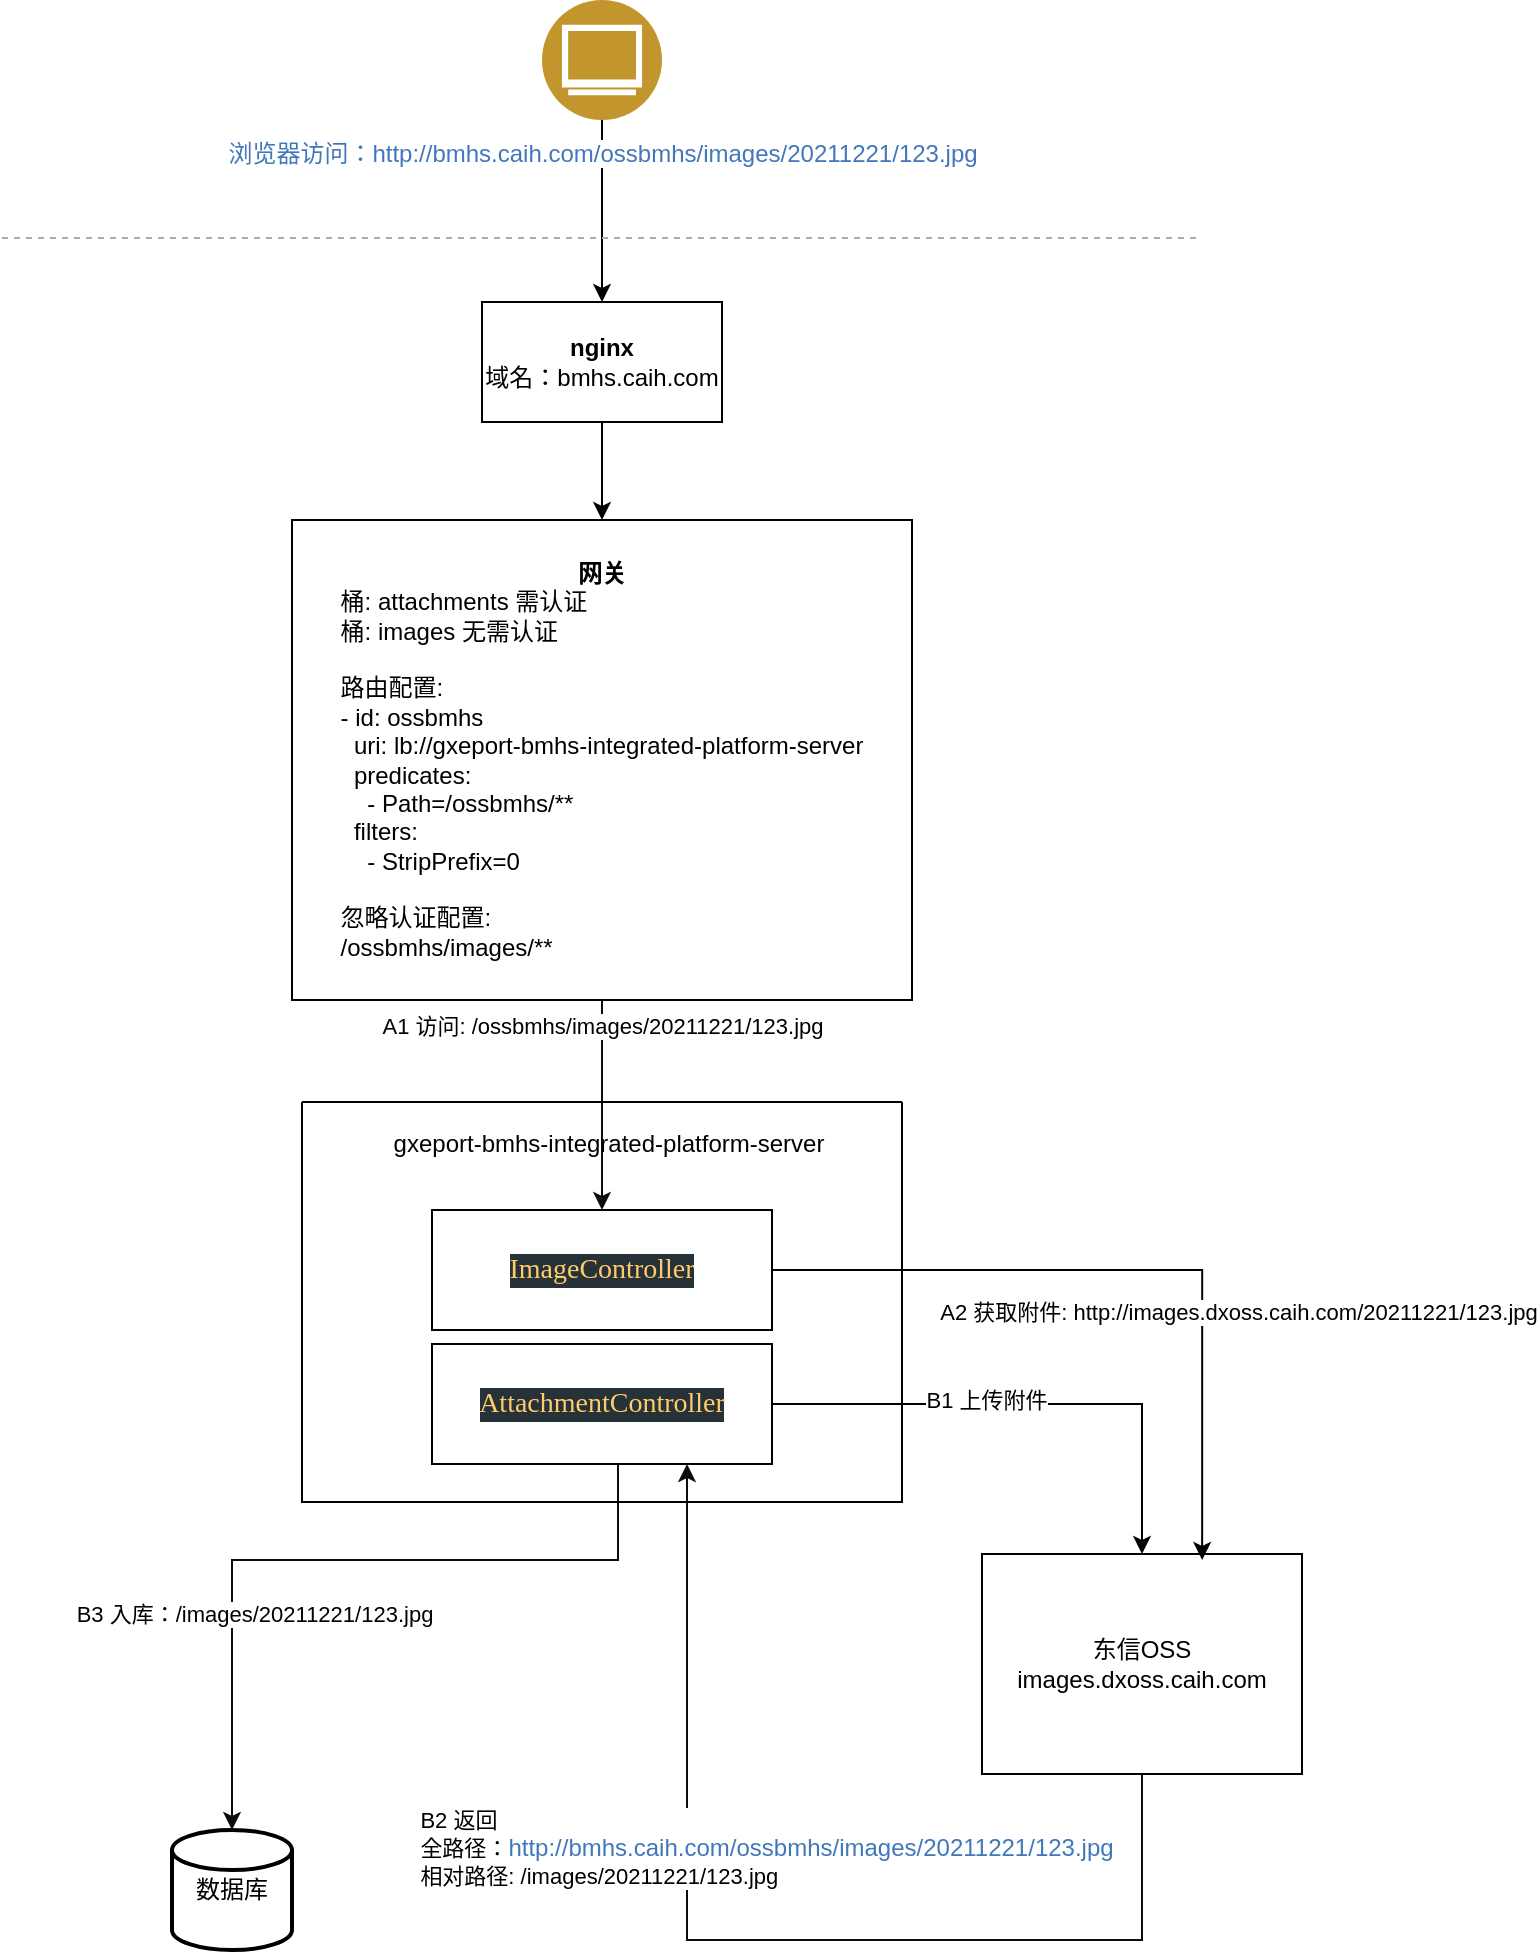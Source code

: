 <mxfile version="16.0.3" type="github">
  <diagram id="pYRl8vjKHbRJ7Xavpx-g" name="Page-1">
    <mxGraphModel dx="1422" dy="762" grid="1" gridSize="10" guides="1" tooltips="1" connect="1" arrows="1" fold="1" page="1" pageScale="1" pageWidth="827" pageHeight="1169" math="0" shadow="0">
      <root>
        <mxCell id="0" />
        <mxCell id="1" parent="0" />
        <mxCell id="lx5M7IF353iP7vNjwrQu-17" style="edgeStyle=orthogonalEdgeStyle;rounded=0;orthogonalLoop=1;jettySize=auto;html=1;exitX=0.5;exitY=1;exitDx=0;exitDy=0;strokeColor=#0D0D0D;" parent="1" source="jab4PAsLs41NmtKCzUoU-1" target="jab4PAsLs41NmtKCzUoU-6" edge="1">
          <mxGeometry relative="1" as="geometry" />
        </mxCell>
        <mxCell id="lx5M7IF353iP7vNjwrQu-18" value="&lt;div style=&quot;text-align: left&quot;&gt;&lt;br&gt;&lt;/div&gt;" style="edgeLabel;html=1;align=center;verticalAlign=middle;resizable=0;points=[];" parent="lx5M7IF353iP7vNjwrQu-17" vertex="1" connectable="0">
          <mxGeometry x="-0.332" y="-1" relative="1" as="geometry">
            <mxPoint as="offset" />
          </mxGeometry>
        </mxCell>
        <mxCell id="jab4PAsLs41NmtKCzUoU-12" value="A1 访问: /ossbmhs/images/20211221/123.jpg" style="edgeLabel;html=1;align=center;verticalAlign=middle;resizable=0;points=[];" vertex="1" connectable="0" parent="lx5M7IF353iP7vNjwrQu-17">
          <mxGeometry x="-0.752" relative="1" as="geometry">
            <mxPoint as="offset" />
          </mxGeometry>
        </mxCell>
        <mxCell id="jab4PAsLs41NmtKCzUoU-2" style="edgeStyle=orthogonalEdgeStyle;rounded=0;orthogonalLoop=1;jettySize=auto;html=1;exitX=0.5;exitY=1;exitDx=0;exitDy=0;entryX=0.5;entryY=0;entryDx=0;entryDy=0;" edge="1" parent="1" source="lx5M7IF353iP7vNjwrQu-1" target="jab4PAsLs41NmtKCzUoU-1">
          <mxGeometry relative="1" as="geometry" />
        </mxCell>
        <mxCell id="lx5M7IF353iP7vNjwrQu-1" value="&lt;b&gt;nginx&lt;/b&gt;&lt;br&gt;域名：bmhs.caih.com" style="rounded=0;whiteSpace=wrap;html=1;" parent="1" vertex="1">
          <mxGeometry x="249" y="211" width="120" height="60" as="geometry" />
        </mxCell>
        <mxCell id="lx5M7IF353iP7vNjwrQu-4" style="edgeStyle=orthogonalEdgeStyle;rounded=0;orthogonalLoop=1;jettySize=auto;html=1;exitX=0.5;exitY=1;exitDx=0;exitDy=0;entryX=0.5;entryY=0;entryDx=0;entryDy=0;" parent="1" source="lx5M7IF353iP7vNjwrQu-3" target="lx5M7IF353iP7vNjwrQu-1" edge="1">
          <mxGeometry relative="1" as="geometry" />
        </mxCell>
        <mxCell id="lx5M7IF353iP7vNjwrQu-3" value="浏览器访问：http://bmhs.caih.com/ossbmhs/images/20211221/123.jpg" style="aspect=fixed;perimeter=ellipsePerimeter;html=1;align=center;shadow=0;dashed=0;fontColor=#4277BB;labelBackgroundColor=#ffffff;fontSize=12;spacingTop=3;image;image=img/lib/ibm/users/browser.svg;" parent="1" vertex="1">
          <mxGeometry x="279" y="60" width="60" height="60" as="geometry" />
        </mxCell>
        <mxCell id="lx5M7IF353iP7vNjwrQu-5" value="" style="endArrow=none;html=1;rounded=0;strokeColor=#ABABAB;dashed=1;" parent="1" edge="1">
          <mxGeometry width="50" height="50" relative="1" as="geometry">
            <mxPoint x="9" y="179" as="sourcePoint" />
            <mxPoint x="609" y="179" as="targetPoint" />
          </mxGeometry>
        </mxCell>
        <mxCell id="lx5M7IF353iP7vNjwrQu-11" style="edgeStyle=orthogonalEdgeStyle;rounded=0;orthogonalLoop=1;jettySize=auto;html=1;exitX=0.5;exitY=1;exitDx=0;exitDy=0;entryX=0.75;entryY=1;entryDx=0;entryDy=0;strokeColor=#0D0D0D;" parent="1" source="lx5M7IF353iP7vNjwrQu-6" target="jab4PAsLs41NmtKCzUoU-8" edge="1">
          <mxGeometry relative="1" as="geometry">
            <Array as="points">
              <mxPoint x="579" y="1030" />
              <mxPoint x="352" y="1030" />
            </Array>
          </mxGeometry>
        </mxCell>
        <mxCell id="lx5M7IF353iP7vNjwrQu-12" value="&lt;div style=&quot;text-align: left&quot;&gt;B2 返回&lt;/div&gt;全路径：&lt;span style=&quot;color: rgb(66 , 119 , 187) ; font-size: 12px&quot;&gt;http://bmhs.caih.com/ossbmhs/images/20211221/123.jpg&lt;/span&gt;&lt;br&gt;&lt;div style=&quot;text-align: left&quot;&gt;相对路径: /images/20211221/123.jpg&lt;/div&gt;" style="edgeLabel;html=1;align=center;verticalAlign=middle;resizable=0;points=[];" parent="lx5M7IF353iP7vNjwrQu-11" vertex="1" connectable="0">
          <mxGeometry x="-0.01" relative="1" as="geometry">
            <mxPoint y="-46" as="offset" />
          </mxGeometry>
        </mxCell>
        <mxCell id="lx5M7IF353iP7vNjwrQu-6" value="东信OSS&lt;br&gt;images.dxoss.caih.com" style="rounded=0;whiteSpace=wrap;html=1;" parent="1" vertex="1">
          <mxGeometry x="499" y="837" width="160" height="110" as="geometry" />
        </mxCell>
        <mxCell id="lx5M7IF353iP7vNjwrQu-15" style="edgeStyle=orthogonalEdgeStyle;rounded=0;orthogonalLoop=1;jettySize=auto;html=1;strokeColor=#0D0D0D;exitX=0.5;exitY=1;exitDx=0;exitDy=0;entryX=0.5;entryY=0;entryDx=0;entryDy=0;entryPerimeter=0;" parent="1" source="jab4PAsLs41NmtKCzUoU-8" target="lx5M7IF353iP7vNjwrQu-14" edge="1">
          <mxGeometry relative="1" as="geometry">
            <Array as="points">
              <mxPoint x="317" y="840" />
              <mxPoint x="124" y="840" />
            </Array>
            <mxPoint x="317" y="820" as="sourcePoint" />
            <mxPoint x="139" y="980" as="targetPoint" />
          </mxGeometry>
        </mxCell>
        <mxCell id="lx5M7IF353iP7vNjwrQu-16" value="B3 入库：/images/20211221/123.jpg" style="edgeLabel;html=1;align=center;verticalAlign=middle;resizable=0;points=[];" parent="lx5M7IF353iP7vNjwrQu-15" vertex="1" connectable="0">
          <mxGeometry x="-0.188" relative="1" as="geometry">
            <mxPoint x="-82" y="27" as="offset" />
          </mxGeometry>
        </mxCell>
        <mxCell id="lx5M7IF353iP7vNjwrQu-14" value="数据库" style="strokeWidth=2;html=1;shape=mxgraph.flowchart.database;whiteSpace=wrap;" parent="1" vertex="1">
          <mxGeometry x="94" y="975" width="60" height="60" as="geometry" />
        </mxCell>
        <mxCell id="jab4PAsLs41NmtKCzUoU-1" value="&lt;b&gt;网关&lt;/b&gt;&lt;br&gt;&lt;div style=&quot;text-align: left&quot;&gt;桶: attachments 需认证&lt;/div&gt;&lt;div style=&quot;text-align: left&quot;&gt;桶: images 无需认证&lt;/div&gt;&lt;div style=&quot;text-align: left&quot;&gt;&lt;br&gt;&lt;/div&gt;&lt;div style=&quot;text-align: left&quot;&gt;路由配置:&lt;/div&gt;&lt;div style=&quot;text-align: left&quot;&gt;- id: ossbmhs&lt;/div&gt;&lt;div style=&quot;text-align: left&quot;&gt;&amp;nbsp; uri: lb://gxeport-bmhs-integrated-platform-server&lt;/div&gt;&lt;div style=&quot;text-align: left&quot;&gt;&amp;nbsp; predicates:&lt;/div&gt;&lt;div style=&quot;text-align: left&quot;&gt;&amp;nbsp; &amp;nbsp; - Path=/ossbmhs/**&lt;/div&gt;&lt;div style=&quot;text-align: left&quot;&gt;&amp;nbsp; filters:&lt;/div&gt;&lt;div style=&quot;text-align: left&quot;&gt;&amp;nbsp; &amp;nbsp; - StripPrefix=0&lt;/div&gt;&lt;div style=&quot;text-align: left&quot;&gt;&lt;br&gt;&lt;/div&gt;&lt;div style=&quot;text-align: left&quot;&gt;忽略认证配置:&lt;/div&gt;&lt;div style=&quot;text-align: left&quot;&gt;/ossbmhs/images/**&lt;br&gt;&lt;/div&gt;" style="rounded=0;whiteSpace=wrap;html=1;" vertex="1" parent="1">
          <mxGeometry x="154" y="320" width="310" height="240" as="geometry" />
        </mxCell>
        <mxCell id="jab4PAsLs41NmtKCzUoU-4" value="" style="swimlane;startSize=0;" vertex="1" parent="1">
          <mxGeometry x="159" y="611" width="300" height="200" as="geometry" />
        </mxCell>
        <mxCell id="jab4PAsLs41NmtKCzUoU-5" value="&lt;span&gt;gxeport-bmhs-integrated-platform-server&lt;/span&gt;" style="text;html=1;align=center;verticalAlign=middle;resizable=0;points=[];autosize=1;strokeColor=none;fillColor=none;" vertex="1" parent="1">
          <mxGeometry x="197" y="622" width="230" height="20" as="geometry" />
        </mxCell>
        <mxCell id="jab4PAsLs41NmtKCzUoU-7" style="edgeStyle=orthogonalEdgeStyle;rounded=0;orthogonalLoop=1;jettySize=auto;html=1;exitX=1;exitY=0.5;exitDx=0;exitDy=0;entryX=0.688;entryY=0.027;entryDx=0;entryDy=0;entryPerimeter=0;" edge="1" parent="1" source="jab4PAsLs41NmtKCzUoU-6" target="lx5M7IF353iP7vNjwrQu-6">
          <mxGeometry relative="1" as="geometry">
            <Array as="points">
              <mxPoint x="609" y="695" />
            </Array>
          </mxGeometry>
        </mxCell>
        <mxCell id="jab4PAsLs41NmtKCzUoU-15" value="A2 获取附件: http://images.dxoss.caih.com/20211221/123.jpg" style="edgeLabel;html=1;align=center;verticalAlign=middle;resizable=0;points=[];" vertex="1" connectable="0" parent="jab4PAsLs41NmtKCzUoU-7">
          <mxGeometry x="-0.322" y="-1" relative="1" as="geometry">
            <mxPoint x="111" y="20" as="offset" />
          </mxGeometry>
        </mxCell>
        <mxCell id="jab4PAsLs41NmtKCzUoU-6" value="&lt;pre style=&quot;background-color: #263238 ; color: #c3cee3 ; font-family: &amp;#34;consolas&amp;#34; ; font-size: 10.5pt&quot;&gt;&lt;span style=&quot;color: #ffcb6b&quot;&gt;ImageController&lt;/span&gt;&lt;/pre&gt;" style="whiteSpace=wrap;html=1;" vertex="1" parent="1">
          <mxGeometry x="224" y="665" width="170" height="60" as="geometry" />
        </mxCell>
        <mxCell id="jab4PAsLs41NmtKCzUoU-10" style="edgeStyle=orthogonalEdgeStyle;rounded=0;orthogonalLoop=1;jettySize=auto;html=1;" edge="1" parent="1" source="jab4PAsLs41NmtKCzUoU-8" target="lx5M7IF353iP7vNjwrQu-6">
          <mxGeometry relative="1" as="geometry" />
        </mxCell>
        <mxCell id="jab4PAsLs41NmtKCzUoU-11" value="B1 上传附件" style="edgeLabel;html=1;align=center;verticalAlign=middle;resizable=0;points=[];" vertex="1" connectable="0" parent="jab4PAsLs41NmtKCzUoU-10">
          <mxGeometry x="-0.182" y="2" relative="1" as="geometry">
            <mxPoint as="offset" />
          </mxGeometry>
        </mxCell>
        <mxCell id="jab4PAsLs41NmtKCzUoU-8" value="&lt;pre style=&quot;background-color: #263238 ; color: #c3cee3 ; font-family: &amp;#34;consolas&amp;#34; ; font-size: 10.5pt&quot;&gt;&lt;pre style=&quot;font-family: &amp;#34;consolas&amp;#34; ; font-size: 10.5pt&quot;&gt;&lt;span style=&quot;color: #ffcb6b&quot;&gt;AttachmentController&lt;/span&gt;&lt;/pre&gt;&lt;/pre&gt;" style="whiteSpace=wrap;html=1;" vertex="1" parent="1">
          <mxGeometry x="224" y="732" width="170" height="60" as="geometry" />
        </mxCell>
      </root>
    </mxGraphModel>
  </diagram>
</mxfile>
